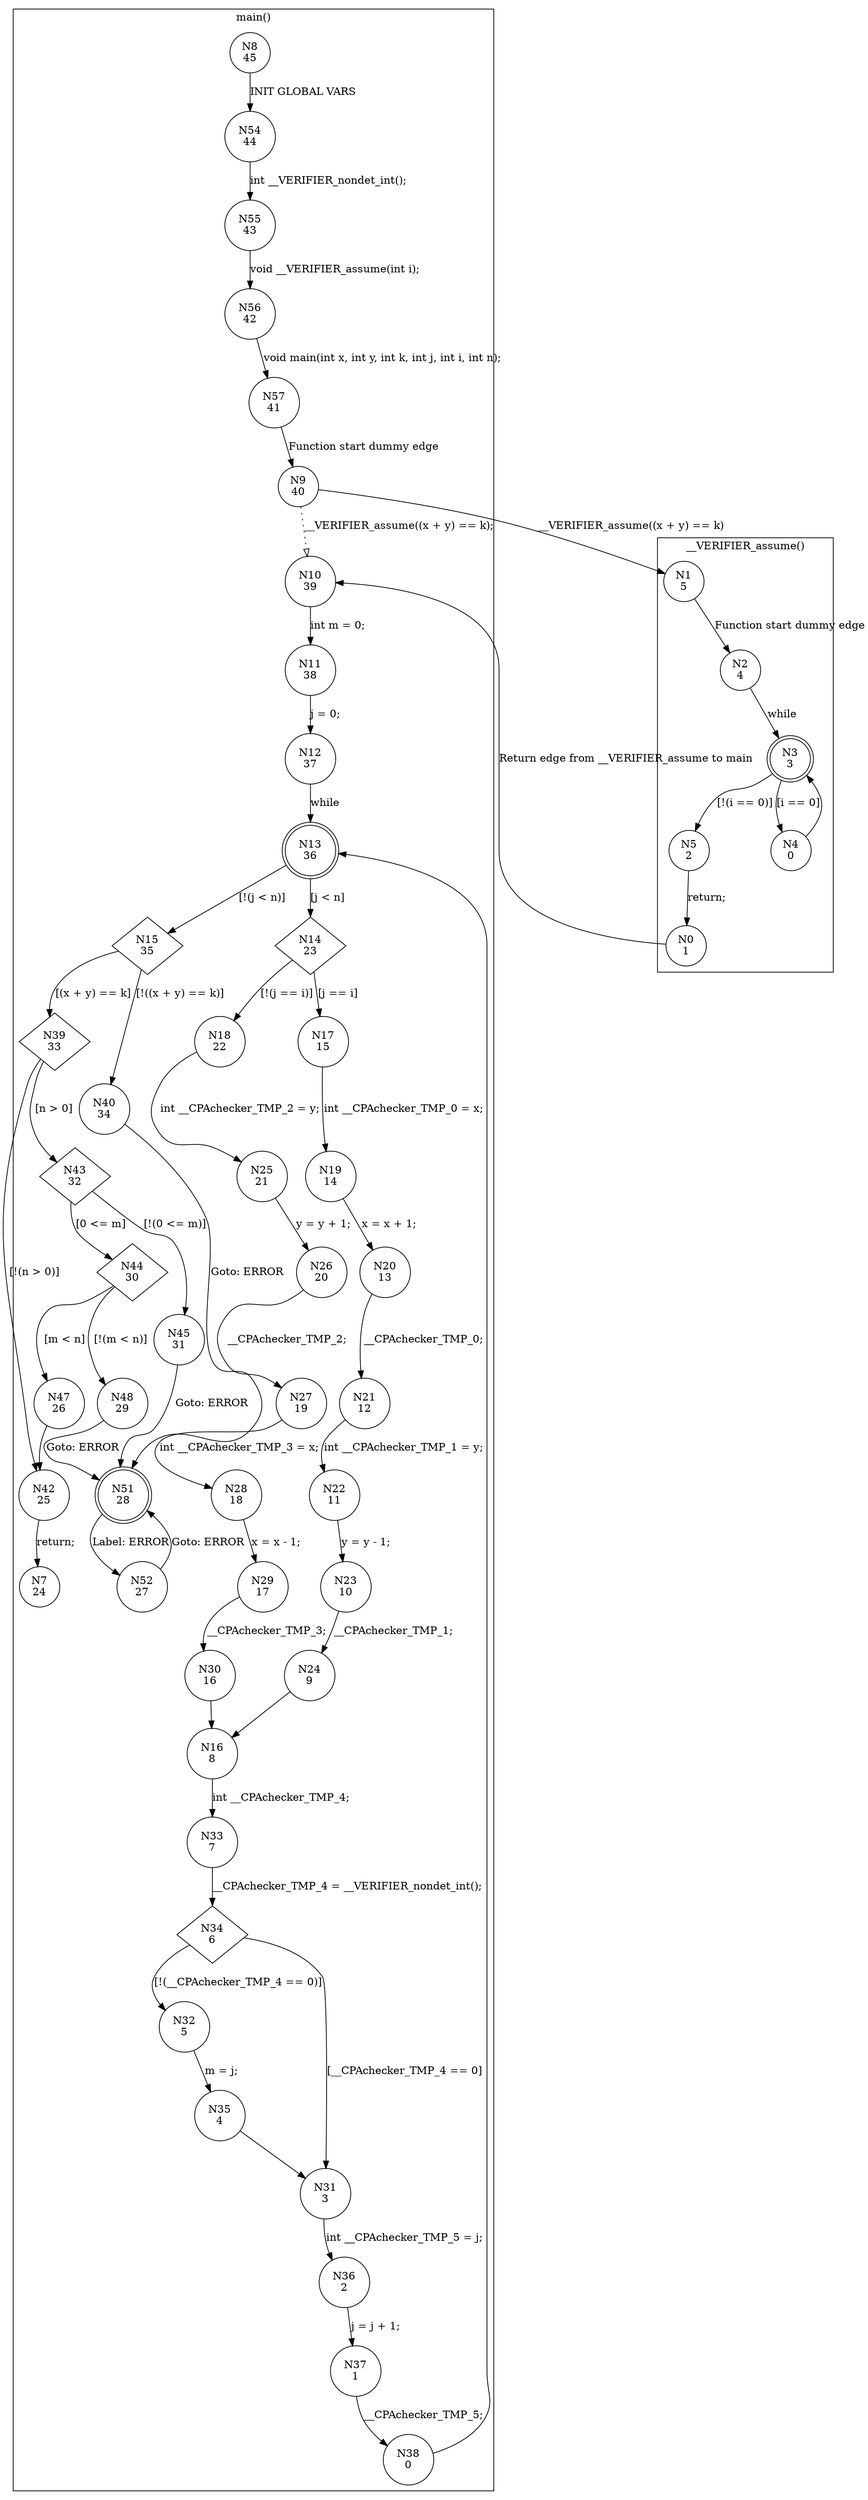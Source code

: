 digraph CFA {
8 [shape="circle" label="N8\n45"]
54 [shape="circle" label="N54\n44"]
55 [shape="circle" label="N55\n43"]
56 [shape="circle" label="N56\n42"]
57 [shape="circle" label="N57\n41"]
9 [shape="circle" label="N9\n40"]
1 [shape="circle" label="N1\n5"]
2 [shape="circle" label="N2\n4"]
3 [shape="doublecircle" label="N3\n3"]
5 [shape="circle" label="N5\n2"]
0 [shape="circle" label="N0\n1"]
10 [shape="circle" label="N10\n39"]
11 [shape="circle" label="N11\n38"]
12 [shape="circle" label="N12\n37"]
13 [shape="doublecircle" label="N13\n36"]
15 [shape="diamond" label="N15\n35"]
40 [shape="circle" label="N40\n34"]
51 [shape="doublecircle" label="N51\n28"]
52 [shape="circle" label="N52\n27"]
39 [shape="diamond" label="N39\n33"]
42 [shape="circle" label="N42\n25"]
7 [shape="circle" label="N7\n24"]
43 [shape="diamond" label="N43\n32"]
45 [shape="circle" label="N45\n31"]
44 [shape="diamond" label="N44\n30"]
48 [shape="circle" label="N48\n29"]
47 [shape="circle" label="N47\n26"]
14 [shape="diamond" label="N14\n23"]
18 [shape="circle" label="N18\n22"]
25 [shape="circle" label="N25\n21"]
26 [shape="circle" label="N26\n20"]
27 [shape="circle" label="N27\n19"]
28 [shape="circle" label="N28\n18"]
29 [shape="circle" label="N29\n17"]
30 [shape="circle" label="N30\n16"]
16 [shape="circle" label="N16\n8"]
33 [shape="circle" label="N33\n7"]
34 [shape="diamond" label="N34\n6"]
32 [shape="circle" label="N32\n5"]
35 [shape="circle" label="N35\n4"]
31 [shape="circle" label="N31\n3"]
36 [shape="circle" label="N36\n2"]
37 [shape="circle" label="N37\n1"]
38 [shape="circle" label="N38\n0"]
17 [shape="circle" label="N17\n15"]
19 [shape="circle" label="N19\n14"]
20 [shape="circle" label="N20\n13"]
21 [shape="circle" label="N21\n12"]
22 [shape="circle" label="N22\n11"]
23 [shape="circle" label="N23\n10"]
24 [shape="circle" label="N24\n9"]
4 [shape="circle" label="N4\n0"]
node [shape="circle"]
subgraph cluster___VERIFIER_assume {
label="__VERIFIER_assume()"
1 -> 2 [label="Function start dummy edge"]
2 -> 3 [label="while"]
3 -> 4 [label="[i == 0]"]
3 -> 5 [label="[!(i == 0)]"]
5 -> 0 [label="return;"]
4 -> 3 [label=""]}
subgraph cluster_main {
label="main()"
8 -> 54 [label="INIT GLOBAL VARS"]
54 -> 55 [label="int __VERIFIER_nondet_int();"]
55 -> 56 [label="void __VERIFIER_assume(int i);"]
56 -> 57 [label="void main(int x, int y, int k, int j, int i, int n);"]
57 -> 9 [label="Function start dummy edge"]
9 -> 10 [label="__VERIFIER_assume((x + y) == k);" style="dotted" arrowhead="empty"]
10 -> 11 [label="int m = 0;"]
11 -> 12 [label="j = 0;"]
12 -> 13 [label="while"]
13 -> 14 [label="[j < n]"]
13 -> 15 [label="[!(j < n)]"]
15 -> 39 [label="[(x + y) == k]"]
15 -> 40 [label="[!((x + y) == k)]"]
40 -> 51 [label="Goto: ERROR"]
51 -> 52 [label="Label: ERROR"]
52 -> 51 [label="Goto: ERROR"]
39 -> 43 [label="[n > 0]"]
39 -> 42 [label="[!(n > 0)]"]
42 -> 7 [label="return;"]
43 -> 44 [label="[0 <= m]"]
43 -> 45 [label="[!(0 <= m)]"]
45 -> 51 [label="Goto: ERROR"]
44 -> 47 [label="[m < n]"]
44 -> 48 [label="[!(m < n)]"]
48 -> 51 [label="Goto: ERROR"]
47 -> 42 [label=""]
14 -> 17 [label="[j == i]"]
14 -> 18 [label="[!(j == i)]"]
18 -> 25 [label="int __CPAchecker_TMP_2 = y;"]
25 -> 26 [label="y = y + 1;"]
26 -> 27 [label="__CPAchecker_TMP_2;"]
27 -> 28 [label="int __CPAchecker_TMP_3 = x;"]
28 -> 29 [label="x = x - 1;"]
29 -> 30 [label="__CPAchecker_TMP_3;"]
30 -> 16 [label=""]
16 -> 33 [label="int __CPAchecker_TMP_4;"]
33 -> 34 [label="__CPAchecker_TMP_4 = __VERIFIER_nondet_int();"]
34 -> 31 [label="[__CPAchecker_TMP_4 == 0]"]
34 -> 32 [label="[!(__CPAchecker_TMP_4 == 0)]"]
32 -> 35 [label="m = j;"]
35 -> 31 [label=""]
31 -> 36 [label="int __CPAchecker_TMP_5 = j;"]
36 -> 37 [label="j = j + 1;"]
37 -> 38 [label="__CPAchecker_TMP_5;"]
38 -> 13 [label=""]
17 -> 19 [label="int __CPAchecker_TMP_0 = x;"]
19 -> 20 [label="x = x + 1;"]
20 -> 21 [label="__CPAchecker_TMP_0;"]
21 -> 22 [label="int __CPAchecker_TMP_1 = y;"]
22 -> 23 [label="y = y - 1;"]
23 -> 24 [label="__CPAchecker_TMP_1;"]
24 -> 16 [label=""]}
9 -> 1 [label="__VERIFIER_assume((x + y) == k)"]
0 -> 10 [label="Return edge from __VERIFIER_assume to main"]}